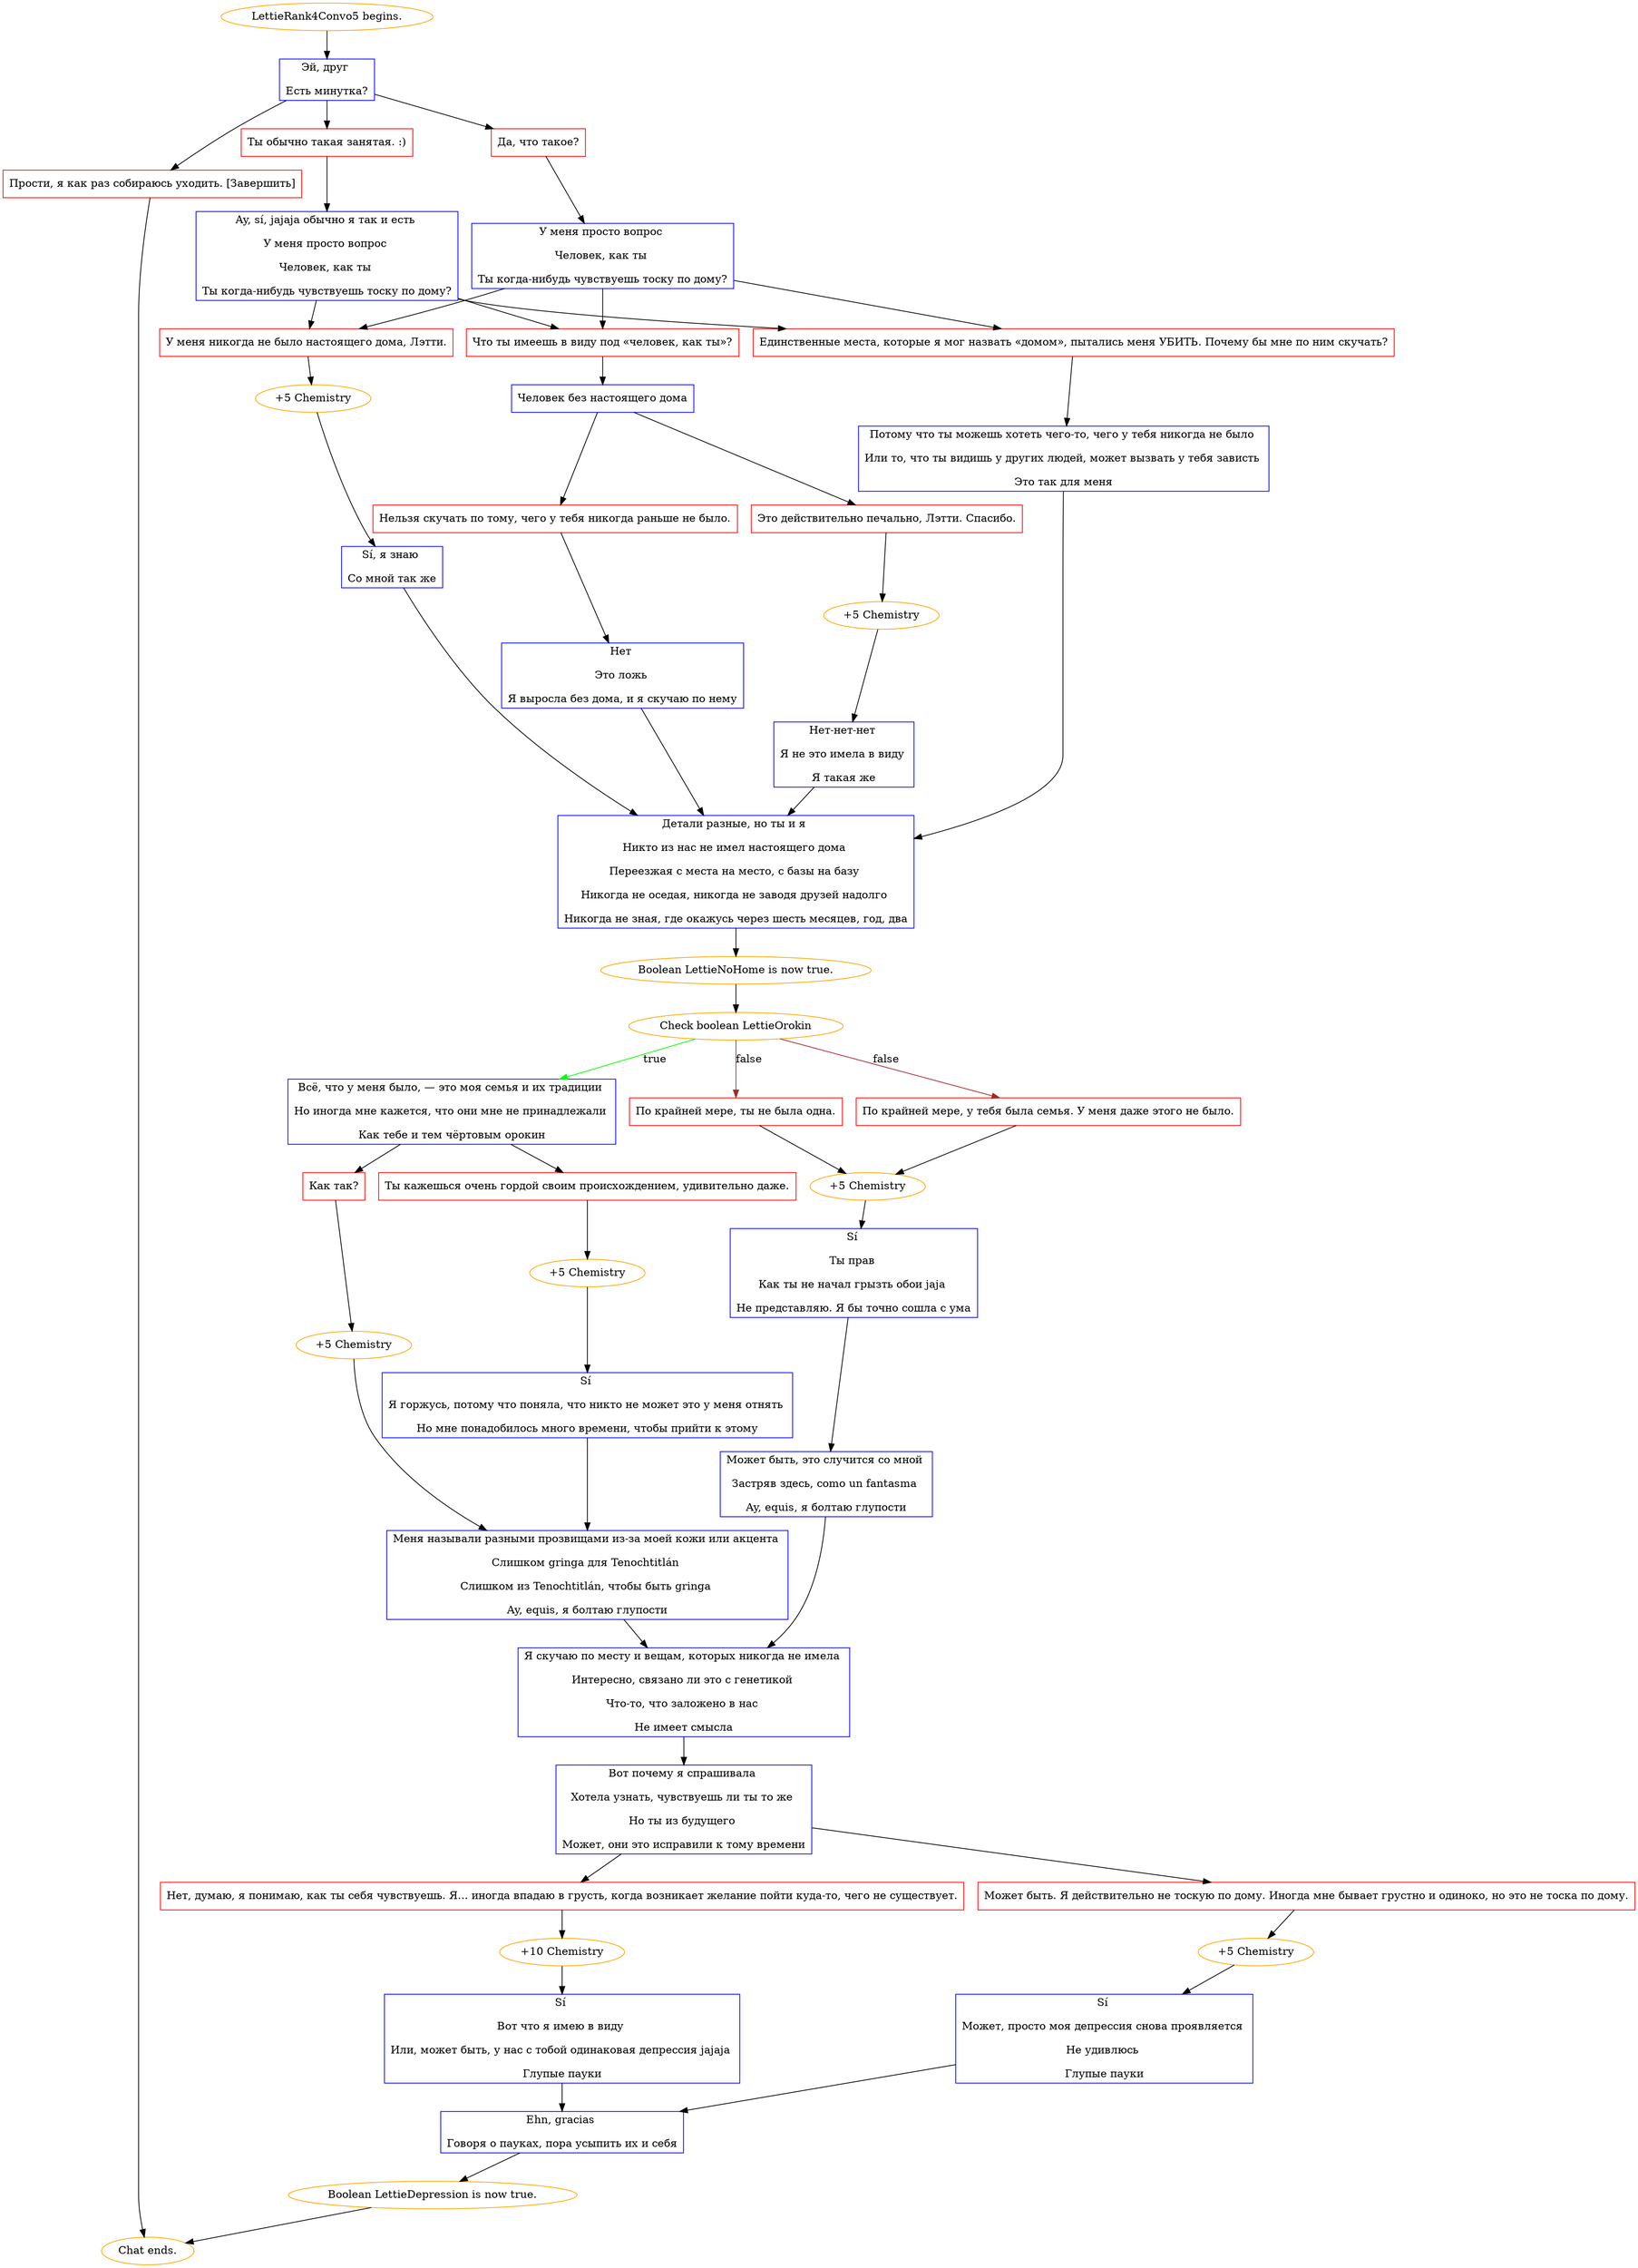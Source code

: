 digraph {
	"LettieRank4Convo5 begins." [color=orange];
		"LettieRank4Convo5 begins." -> j736984815;
	j736984815 [label="Эй, друг 
Есть минутка?",shape=box,color=blue];
		j736984815 -> j1457397956;
		j736984815 -> j2302701713;
		j736984815 -> j308253761;
	j1457397956 [label="Ты обычно такая занятая. :)",shape=box,color=red];
		j1457397956 -> j958306701;
	j2302701713 [label="Да, что такое?",shape=box,color=red];
		j2302701713 -> j2097859629;
	j308253761 [label="Прости, я как раз собираюсь уходить. [Завершить]",shape=box,color=red];
		j308253761 -> "Chat ends.";
	j958306701 [label="Ay, sí, jajaja обычно я так и есть 
У меня просто вопрос 
Человек, как ты 
Ты когда-нибудь чувствуешь тоску по дому?",shape=box,color=blue];
		j958306701 -> j707248993;
		j958306701 -> j3572027160;
		j958306701 -> j508738489;
	j2097859629 [label="У меня просто вопрос 
Человек, как ты 
Ты когда-нибудь чувствуешь тоску по дому?",shape=box,color=blue];
		j2097859629 -> j707248993;
		j2097859629 -> j3572027160;
		j2097859629 -> j508738489;
	"Chat ends." [color=orange];
	j707248993 [label="У меня никогда не было настоящего дома, Лэтти.",shape=box,color=red];
		j707248993 -> j369843141;
	j3572027160 [label="Что ты имеешь в виду под «человек, как ты»?",shape=box,color=red];
		j3572027160 -> j2021584281;
	j508738489 [label="Единственные места, которые я мог назвать «домом», пытались меня УБИТЬ. Почему бы мне по ним скучать?",shape=box,color=red];
		j508738489 -> j716600627;
	j369843141 [label="+5 Chemistry",color=orange];
		j369843141 -> j2953182356;
	j2021584281 [label="Человек без настоящего дома",shape=box,color=blue];
		j2021584281 -> j1407599126;
		j2021584281 -> j97887248;
	j716600627 [label="Потому что ты можешь хотеть чего-то, чего у тебя никогда не было 
Или то, что ты видишь у других людей, может вызвать у тебя зависть 
Это так для меня",shape=box,color=blue];
		j716600627 -> j3382176368;
	j2953182356 [label="Sí, я знаю 
Со мной так же",shape=box,color=blue];
		j2953182356 -> j3382176368;
	j1407599126 [label="Это действительно печально, Лэтти. Спасибо.",shape=box,color=red];
		j1407599126 -> j3670884670;
	j97887248 [label="Нельзя скучать по тому, чего у тебя никогда раньше не было.",shape=box,color=red];
		j97887248 -> j1134493358;
	j3382176368 [label="Детали разные, но ты и я 
Никто из нас не имел настоящего дома 
Переезжая с места на место, с базы на базу 
Никогда не оседая, никогда не заводя друзей надолго 
Никогда не зная, где окажусь через шесть месяцев, год, два",shape=box,color=blue];
		j3382176368 -> j3743883771;
	j3670884670 [label="+5 Chemistry",color=orange];
		j3670884670 -> j2988830158;
	j1134493358 [label="Нет 
Это ложь 
Я выросла без дома, и я скучаю по нему",shape=box,color=blue];
		j1134493358 -> j3382176368;
	j3743883771 [label="Boolean LettieNoHome is now true.",color=orange];
		j3743883771 -> j3455817849;
	j2988830158 [label="Нет-нет-нет 
Я не это имела в виду 
Я такая же",shape=box,color=blue];
		j2988830158 -> j3382176368;
	j3455817849 [label="Check boolean LettieOrokin",color=orange];
		j3455817849 -> j3873741032 [label=true,color=green];
		j3455817849 -> j843828931 [label=false,color=brown];
		j3455817849 -> j1849840031 [label=false,color=brown];
	j3873741032 [label="Всё, что у меня было, — это моя семья и их традиции 
Но иногда мне кажется, что они мне не принадлежали 
Как тебе и тем чёртовым орокин",shape=box,color=blue];
		j3873741032 -> j365690262;
		j3873741032 -> j1065519096;
	j843828931 [label="По крайней мере, у тебя была семья. У меня даже этого не было.",shape=box,color=red];
		j843828931 -> j1999040959;
	j1849840031 [label="По крайней мере, ты не была одна.",shape=box,color=red];
		j1849840031 -> j1999040959;
	j365690262 [label="Как так?",shape=box,color=red];
		j365690262 -> j24601250;
	j1065519096 [label="Ты кажешься очень гордой своим происхождением, удивительно даже.",shape=box,color=red];
		j1065519096 -> j3633730184;
	j1999040959 [label="+5 Chemistry",color=orange];
		j1999040959 -> j4151844218;
	j24601250 [label="+5 Chemistry",color=orange];
		j24601250 -> j2617639484;
	j3633730184 [label="+5 Chemistry",color=orange];
		j3633730184 -> j1256626530;
	j4151844218 [label="Sí 
Ты прав 
Как ты не начал грызть обои jaja 
Не представляю. Я бы точно сошла с ума",shape=box,color=blue];
		j4151844218 -> j526006345;
	j2617639484 [label="Меня называли разными прозвищами из-за моей кожи или акцента 
Слишком gringa для Tenochtitlán 
Слишком из Tenochtitlán, чтобы быть gringa 
Ay, equis, я болтаю глупости",shape=box,color=blue];
		j2617639484 -> j2644850193;
	j1256626530 [label="Sí 
Я горжусь, потому что поняла, что никто не может это у меня отнять 
Но мне понадобилось много времени, чтобы прийти к этому",shape=box,color=blue];
		j1256626530 -> j2617639484;
	j526006345 [label="Может быть, это случится со мной 
Застряв здесь, como un fantasma 
Ay, equis, я болтаю глупости",shape=box,color=blue];
		j526006345 -> j2644850193;
	j2644850193 [label="Я скучаю по месту и вещам, которых никогда не имела 
Интересно, связано ли это с генетикой 
Что-то, что заложено в нас 
Не имеет смысла",shape=box,color=blue];
		j2644850193 -> j2448780794;
	j2448780794 [label="Вот почему я спрашивала 
Хотела узнать, чувствуешь ли ты то же 
Но ты из будущего 
Может, они это исправили к тому времени",shape=box,color=blue];
		j2448780794 -> j2713488918;
		j2448780794 -> j2984500382;
	j2713488918 [label="Нет, думаю, я понимаю, как ты себя чувствуешь. Я... иногда впадаю в грусть, когда возникает желание пойти куда-то, чего не существует.",shape=box,color=red];
		j2713488918 -> j278816017;
	j2984500382 [label="Может быть. Я действительно не тоскую по дому. Иногда мне бывает грустно и одиноко, но это не тоска по дому.",shape=box,color=red];
		j2984500382 -> j3146966595;
	j278816017 [label="+10 Chemistry",color=orange];
		j278816017 -> j3861662775;
	j3146966595 [label="+5 Chemistry",color=orange];
		j3146966595 -> j2821267086;
	j3861662775 [label="Sí 
Вот что я имею в виду 
Или, может быть, у нас с тобой одинаковая депрессия jajaja 
Глупые пауки",shape=box,color=blue];
		j3861662775 -> j2020930538;
	j2821267086 [label="Sí 
Может, просто моя депрессия снова проявляется 
Не удивлюсь 
Глупые пауки",shape=box,color=blue];
		j2821267086 -> j2020930538;
	j2020930538 [label="Ehn, gracias 
Говоря о пауках, пора усыпить их и себя",shape=box,color=blue];
		j2020930538 -> j1574806976;
	j1574806976 [label="Boolean LettieDepression is now true.",color=orange];
		j1574806976 -> "Chat ends.";
}